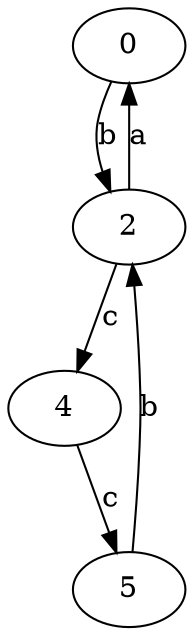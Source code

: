 strict digraph  {
0;
2;
4;
5;
0 -> 2  [label=b];
2 -> 0  [label=a];
2 -> 4  [label=c];
4 -> 5  [label=c];
5 -> 2  [label=b];
}
